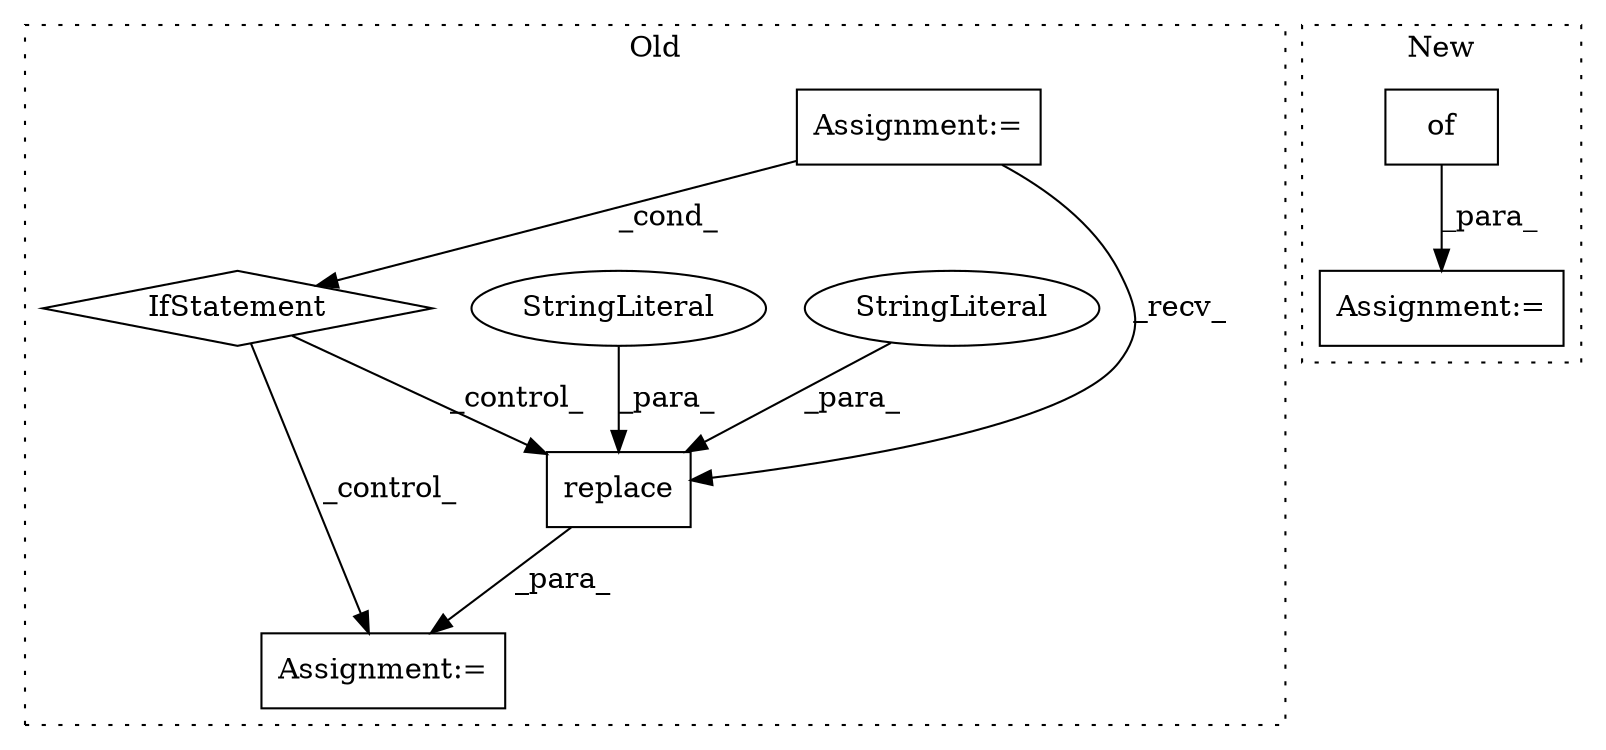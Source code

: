 digraph G {
subgraph cluster0 {
1 [label="replace" a="32" s="2345,2359" l="8,1" shape="box"];
3 [label="StringLiteral" a="45" s="2357" l="2" shape="ellipse"];
4 [label="StringLiteral" a="45" s="2353" l="3" shape="ellipse"];
6 [label="Assignment:=" a="7" s="2334" l="1" shape="box"];
7 [label="IfStatement" a="25" s="2279,2313" l="4,2" shape="diamond"];
8 [label="Assignment:=" a="7" s="2140" l="1" shape="box"];
label = "Old";
style="dotted";
}
subgraph cluster1 {
2 [label="of" a="32" s="1848,1884" l="3,1" shape="box"];
5 [label="Assignment:=" a="7" s="1902" l="1" shape="box"];
label = "New";
style="dotted";
}
1 -> 6 [label="_para_"];
2 -> 5 [label="_para_"];
3 -> 1 [label="_para_"];
4 -> 1 [label="_para_"];
7 -> 6 [label="_control_"];
7 -> 1 [label="_control_"];
8 -> 7 [label="_cond_"];
8 -> 1 [label="_recv_"];
}